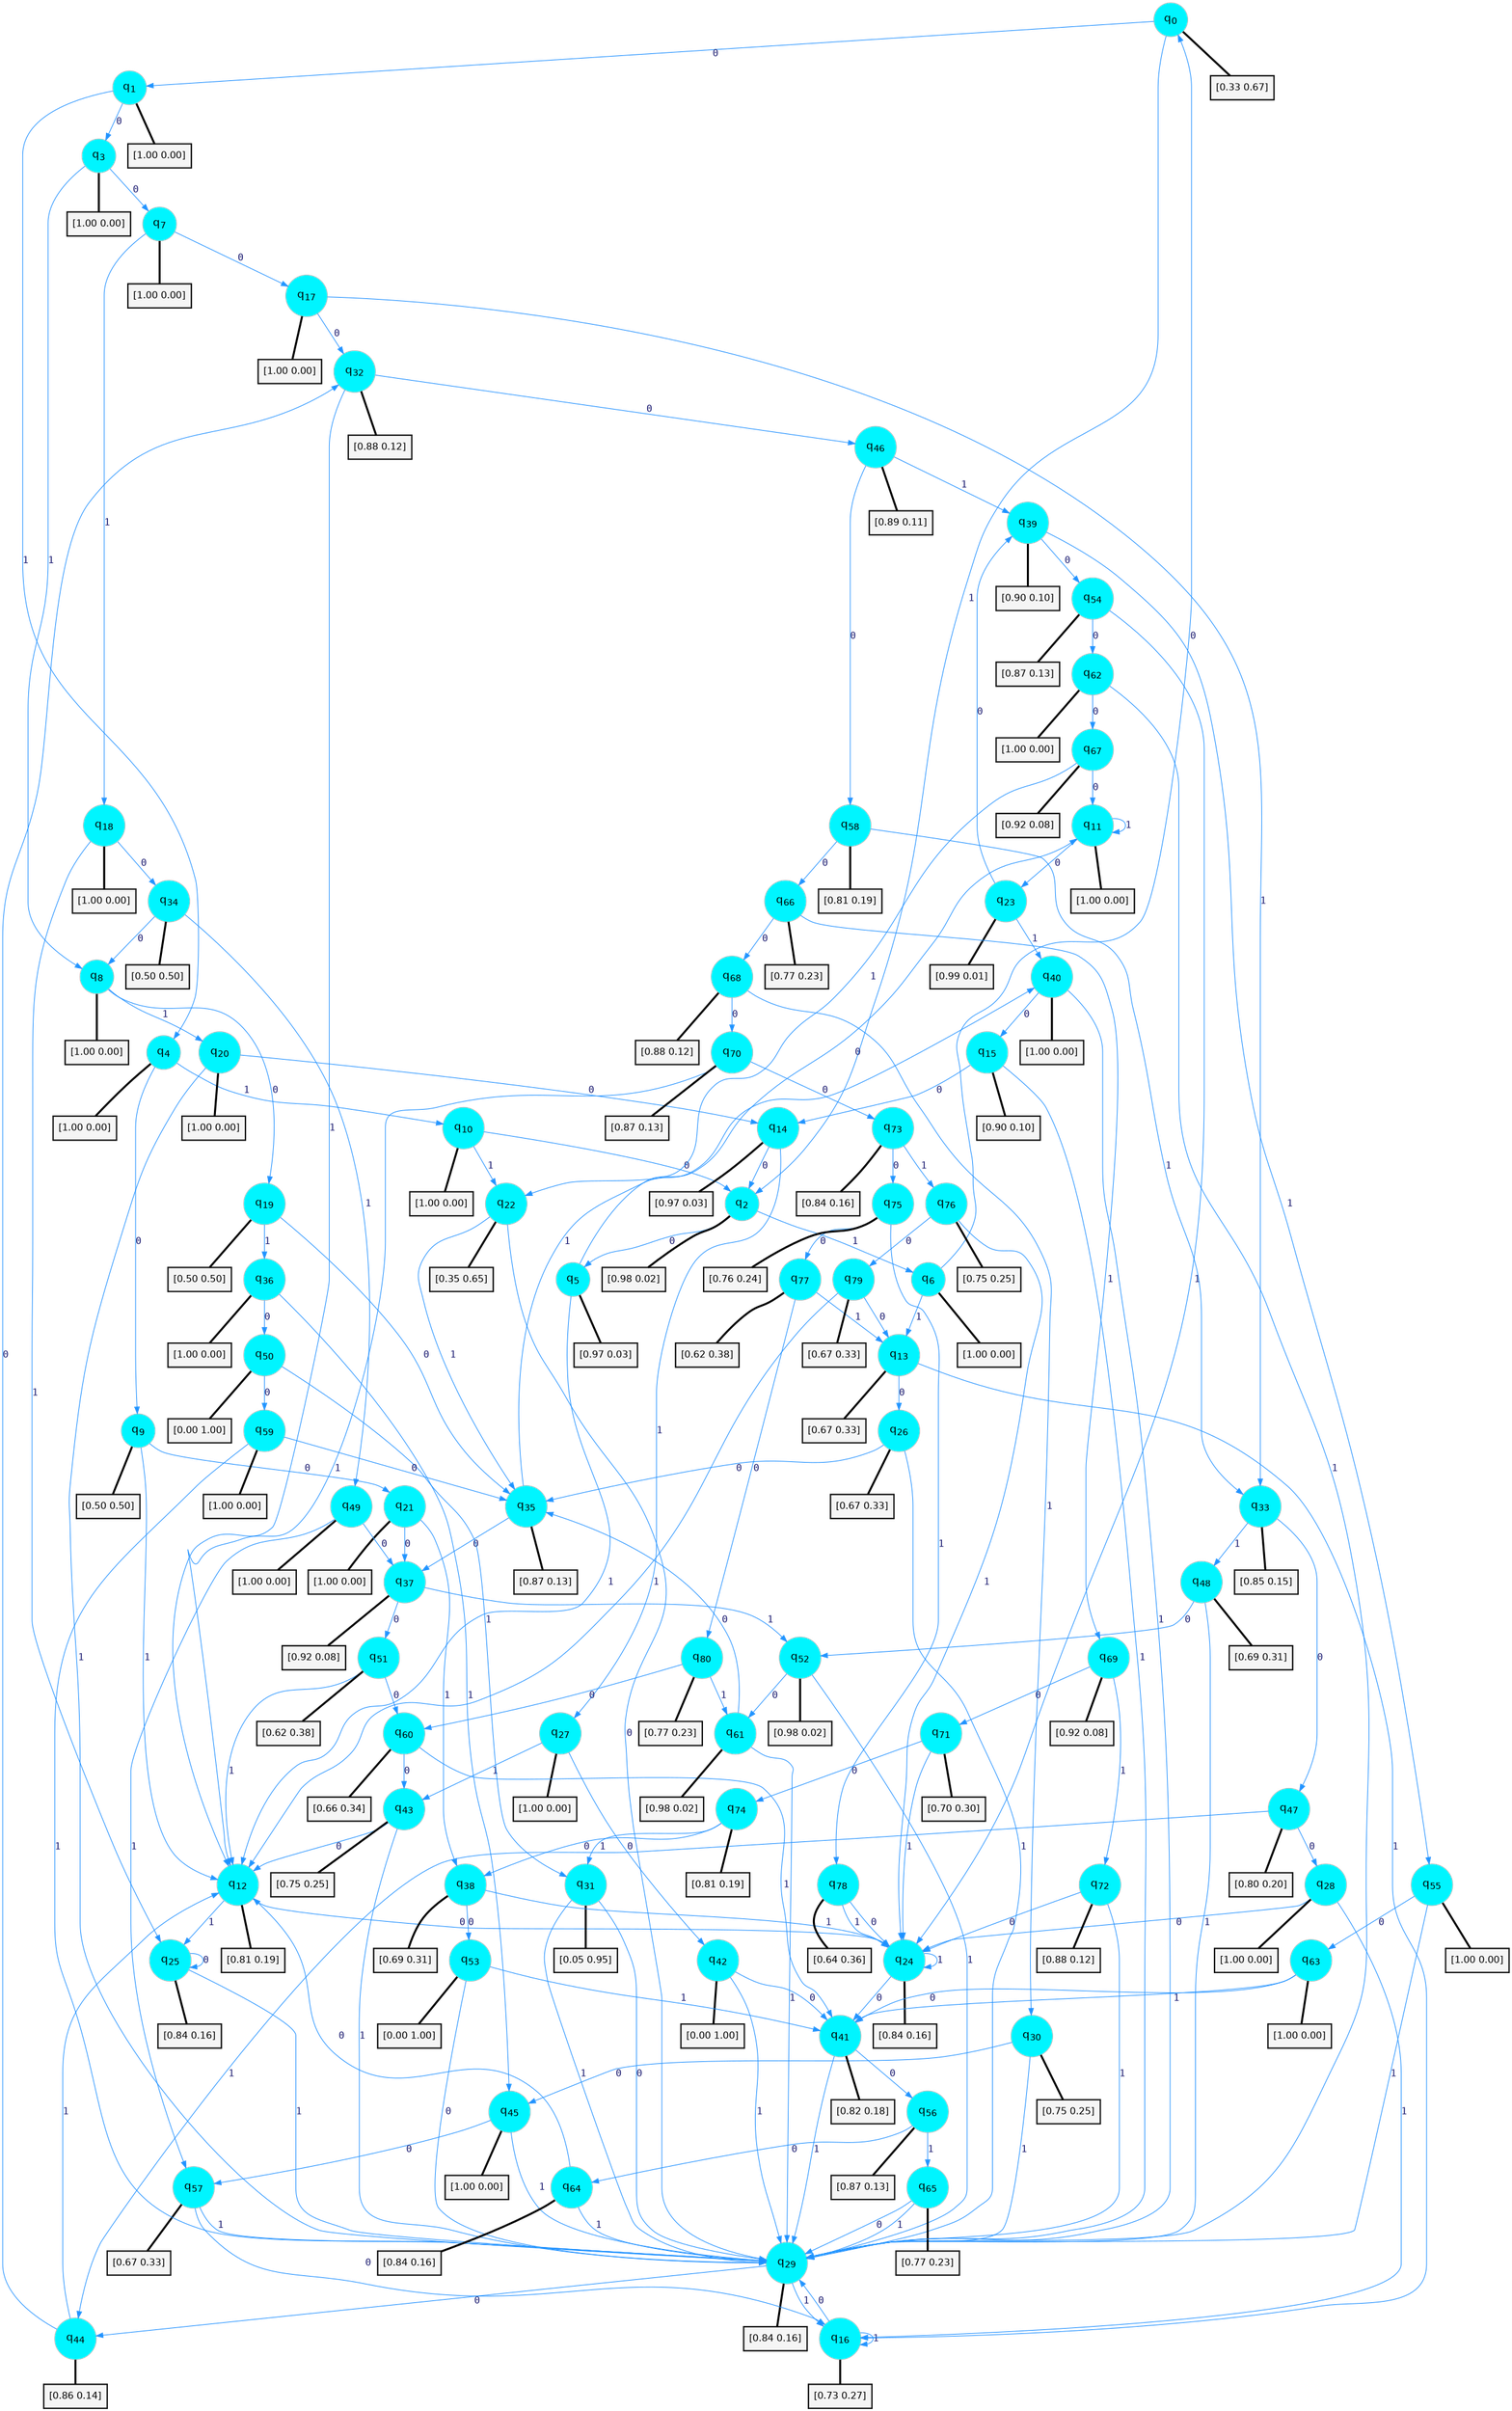 digraph G {
graph [
bgcolor=transparent, dpi=300, rankdir=TD, size="40,25"];
node [
color=gray, fillcolor=turquoise1, fontcolor=black, fontname=Helvetica, fontsize=16, fontweight=bold, shape=circle, style=filled];
edge [
arrowsize=1, color=dodgerblue1, fontcolor=midnightblue, fontname=courier, fontweight=bold, penwidth=1, style=solid, weight=20];
0[label=<q<SUB>0</SUB>>];
1[label=<q<SUB>1</SUB>>];
2[label=<q<SUB>2</SUB>>];
3[label=<q<SUB>3</SUB>>];
4[label=<q<SUB>4</SUB>>];
5[label=<q<SUB>5</SUB>>];
6[label=<q<SUB>6</SUB>>];
7[label=<q<SUB>7</SUB>>];
8[label=<q<SUB>8</SUB>>];
9[label=<q<SUB>9</SUB>>];
10[label=<q<SUB>10</SUB>>];
11[label=<q<SUB>11</SUB>>];
12[label=<q<SUB>12</SUB>>];
13[label=<q<SUB>13</SUB>>];
14[label=<q<SUB>14</SUB>>];
15[label=<q<SUB>15</SUB>>];
16[label=<q<SUB>16</SUB>>];
17[label=<q<SUB>17</SUB>>];
18[label=<q<SUB>18</SUB>>];
19[label=<q<SUB>19</SUB>>];
20[label=<q<SUB>20</SUB>>];
21[label=<q<SUB>21</SUB>>];
22[label=<q<SUB>22</SUB>>];
23[label=<q<SUB>23</SUB>>];
24[label=<q<SUB>24</SUB>>];
25[label=<q<SUB>25</SUB>>];
26[label=<q<SUB>26</SUB>>];
27[label=<q<SUB>27</SUB>>];
28[label=<q<SUB>28</SUB>>];
29[label=<q<SUB>29</SUB>>];
30[label=<q<SUB>30</SUB>>];
31[label=<q<SUB>31</SUB>>];
32[label=<q<SUB>32</SUB>>];
33[label=<q<SUB>33</SUB>>];
34[label=<q<SUB>34</SUB>>];
35[label=<q<SUB>35</SUB>>];
36[label=<q<SUB>36</SUB>>];
37[label=<q<SUB>37</SUB>>];
38[label=<q<SUB>38</SUB>>];
39[label=<q<SUB>39</SUB>>];
40[label=<q<SUB>40</SUB>>];
41[label=<q<SUB>41</SUB>>];
42[label=<q<SUB>42</SUB>>];
43[label=<q<SUB>43</SUB>>];
44[label=<q<SUB>44</SUB>>];
45[label=<q<SUB>45</SUB>>];
46[label=<q<SUB>46</SUB>>];
47[label=<q<SUB>47</SUB>>];
48[label=<q<SUB>48</SUB>>];
49[label=<q<SUB>49</SUB>>];
50[label=<q<SUB>50</SUB>>];
51[label=<q<SUB>51</SUB>>];
52[label=<q<SUB>52</SUB>>];
53[label=<q<SUB>53</SUB>>];
54[label=<q<SUB>54</SUB>>];
55[label=<q<SUB>55</SUB>>];
56[label=<q<SUB>56</SUB>>];
57[label=<q<SUB>57</SUB>>];
58[label=<q<SUB>58</SUB>>];
59[label=<q<SUB>59</SUB>>];
60[label=<q<SUB>60</SUB>>];
61[label=<q<SUB>61</SUB>>];
62[label=<q<SUB>62</SUB>>];
63[label=<q<SUB>63</SUB>>];
64[label=<q<SUB>64</SUB>>];
65[label=<q<SUB>65</SUB>>];
66[label=<q<SUB>66</SUB>>];
67[label=<q<SUB>67</SUB>>];
68[label=<q<SUB>68</SUB>>];
69[label=<q<SUB>69</SUB>>];
70[label=<q<SUB>70</SUB>>];
71[label=<q<SUB>71</SUB>>];
72[label=<q<SUB>72</SUB>>];
73[label=<q<SUB>73</SUB>>];
74[label=<q<SUB>74</SUB>>];
75[label=<q<SUB>75</SUB>>];
76[label=<q<SUB>76</SUB>>];
77[label=<q<SUB>77</SUB>>];
78[label=<q<SUB>78</SUB>>];
79[label=<q<SUB>79</SUB>>];
80[label=<q<SUB>80</SUB>>];
81[label="[0.33 0.67]", shape=box,fontcolor=black, fontname=Helvetica, fontsize=14, penwidth=2, fillcolor=whitesmoke,color=black];
82[label="[1.00 0.00]", shape=box,fontcolor=black, fontname=Helvetica, fontsize=14, penwidth=2, fillcolor=whitesmoke,color=black];
83[label="[0.98 0.02]", shape=box,fontcolor=black, fontname=Helvetica, fontsize=14, penwidth=2, fillcolor=whitesmoke,color=black];
84[label="[1.00 0.00]", shape=box,fontcolor=black, fontname=Helvetica, fontsize=14, penwidth=2, fillcolor=whitesmoke,color=black];
85[label="[1.00 0.00]", shape=box,fontcolor=black, fontname=Helvetica, fontsize=14, penwidth=2, fillcolor=whitesmoke,color=black];
86[label="[0.97 0.03]", shape=box,fontcolor=black, fontname=Helvetica, fontsize=14, penwidth=2, fillcolor=whitesmoke,color=black];
87[label="[1.00 0.00]", shape=box,fontcolor=black, fontname=Helvetica, fontsize=14, penwidth=2, fillcolor=whitesmoke,color=black];
88[label="[1.00 0.00]", shape=box,fontcolor=black, fontname=Helvetica, fontsize=14, penwidth=2, fillcolor=whitesmoke,color=black];
89[label="[1.00 0.00]", shape=box,fontcolor=black, fontname=Helvetica, fontsize=14, penwidth=2, fillcolor=whitesmoke,color=black];
90[label="[0.50 0.50]", shape=box,fontcolor=black, fontname=Helvetica, fontsize=14, penwidth=2, fillcolor=whitesmoke,color=black];
91[label="[1.00 0.00]", shape=box,fontcolor=black, fontname=Helvetica, fontsize=14, penwidth=2, fillcolor=whitesmoke,color=black];
92[label="[1.00 0.00]", shape=box,fontcolor=black, fontname=Helvetica, fontsize=14, penwidth=2, fillcolor=whitesmoke,color=black];
93[label="[0.81 0.19]", shape=box,fontcolor=black, fontname=Helvetica, fontsize=14, penwidth=2, fillcolor=whitesmoke,color=black];
94[label="[0.67 0.33]", shape=box,fontcolor=black, fontname=Helvetica, fontsize=14, penwidth=2, fillcolor=whitesmoke,color=black];
95[label="[0.97 0.03]", shape=box,fontcolor=black, fontname=Helvetica, fontsize=14, penwidth=2, fillcolor=whitesmoke,color=black];
96[label="[0.90 0.10]", shape=box,fontcolor=black, fontname=Helvetica, fontsize=14, penwidth=2, fillcolor=whitesmoke,color=black];
97[label="[0.73 0.27]", shape=box,fontcolor=black, fontname=Helvetica, fontsize=14, penwidth=2, fillcolor=whitesmoke,color=black];
98[label="[1.00 0.00]", shape=box,fontcolor=black, fontname=Helvetica, fontsize=14, penwidth=2, fillcolor=whitesmoke,color=black];
99[label="[1.00 0.00]", shape=box,fontcolor=black, fontname=Helvetica, fontsize=14, penwidth=2, fillcolor=whitesmoke,color=black];
100[label="[0.50 0.50]", shape=box,fontcolor=black, fontname=Helvetica, fontsize=14, penwidth=2, fillcolor=whitesmoke,color=black];
101[label="[1.00 0.00]", shape=box,fontcolor=black, fontname=Helvetica, fontsize=14, penwidth=2, fillcolor=whitesmoke,color=black];
102[label="[1.00 0.00]", shape=box,fontcolor=black, fontname=Helvetica, fontsize=14, penwidth=2, fillcolor=whitesmoke,color=black];
103[label="[0.35 0.65]", shape=box,fontcolor=black, fontname=Helvetica, fontsize=14, penwidth=2, fillcolor=whitesmoke,color=black];
104[label="[0.99 0.01]", shape=box,fontcolor=black, fontname=Helvetica, fontsize=14, penwidth=2, fillcolor=whitesmoke,color=black];
105[label="[0.84 0.16]", shape=box,fontcolor=black, fontname=Helvetica, fontsize=14, penwidth=2, fillcolor=whitesmoke,color=black];
106[label="[0.84 0.16]", shape=box,fontcolor=black, fontname=Helvetica, fontsize=14, penwidth=2, fillcolor=whitesmoke,color=black];
107[label="[0.67 0.33]", shape=box,fontcolor=black, fontname=Helvetica, fontsize=14, penwidth=2, fillcolor=whitesmoke,color=black];
108[label="[1.00 0.00]", shape=box,fontcolor=black, fontname=Helvetica, fontsize=14, penwidth=2, fillcolor=whitesmoke,color=black];
109[label="[1.00 0.00]", shape=box,fontcolor=black, fontname=Helvetica, fontsize=14, penwidth=2, fillcolor=whitesmoke,color=black];
110[label="[0.84 0.16]", shape=box,fontcolor=black, fontname=Helvetica, fontsize=14, penwidth=2, fillcolor=whitesmoke,color=black];
111[label="[0.75 0.25]", shape=box,fontcolor=black, fontname=Helvetica, fontsize=14, penwidth=2, fillcolor=whitesmoke,color=black];
112[label="[0.05 0.95]", shape=box,fontcolor=black, fontname=Helvetica, fontsize=14, penwidth=2, fillcolor=whitesmoke,color=black];
113[label="[0.88 0.12]", shape=box,fontcolor=black, fontname=Helvetica, fontsize=14, penwidth=2, fillcolor=whitesmoke,color=black];
114[label="[0.85 0.15]", shape=box,fontcolor=black, fontname=Helvetica, fontsize=14, penwidth=2, fillcolor=whitesmoke,color=black];
115[label="[0.50 0.50]", shape=box,fontcolor=black, fontname=Helvetica, fontsize=14, penwidth=2, fillcolor=whitesmoke,color=black];
116[label="[0.87 0.13]", shape=box,fontcolor=black, fontname=Helvetica, fontsize=14, penwidth=2, fillcolor=whitesmoke,color=black];
117[label="[1.00 0.00]", shape=box,fontcolor=black, fontname=Helvetica, fontsize=14, penwidth=2, fillcolor=whitesmoke,color=black];
118[label="[0.92 0.08]", shape=box,fontcolor=black, fontname=Helvetica, fontsize=14, penwidth=2, fillcolor=whitesmoke,color=black];
119[label="[0.69 0.31]", shape=box,fontcolor=black, fontname=Helvetica, fontsize=14, penwidth=2, fillcolor=whitesmoke,color=black];
120[label="[0.90 0.10]", shape=box,fontcolor=black, fontname=Helvetica, fontsize=14, penwidth=2, fillcolor=whitesmoke,color=black];
121[label="[1.00 0.00]", shape=box,fontcolor=black, fontname=Helvetica, fontsize=14, penwidth=2, fillcolor=whitesmoke,color=black];
122[label="[0.82 0.18]", shape=box,fontcolor=black, fontname=Helvetica, fontsize=14, penwidth=2, fillcolor=whitesmoke,color=black];
123[label="[0.00 1.00]", shape=box,fontcolor=black, fontname=Helvetica, fontsize=14, penwidth=2, fillcolor=whitesmoke,color=black];
124[label="[0.75 0.25]", shape=box,fontcolor=black, fontname=Helvetica, fontsize=14, penwidth=2, fillcolor=whitesmoke,color=black];
125[label="[0.86 0.14]", shape=box,fontcolor=black, fontname=Helvetica, fontsize=14, penwidth=2, fillcolor=whitesmoke,color=black];
126[label="[1.00 0.00]", shape=box,fontcolor=black, fontname=Helvetica, fontsize=14, penwidth=2, fillcolor=whitesmoke,color=black];
127[label="[0.89 0.11]", shape=box,fontcolor=black, fontname=Helvetica, fontsize=14, penwidth=2, fillcolor=whitesmoke,color=black];
128[label="[0.80 0.20]", shape=box,fontcolor=black, fontname=Helvetica, fontsize=14, penwidth=2, fillcolor=whitesmoke,color=black];
129[label="[0.69 0.31]", shape=box,fontcolor=black, fontname=Helvetica, fontsize=14, penwidth=2, fillcolor=whitesmoke,color=black];
130[label="[1.00 0.00]", shape=box,fontcolor=black, fontname=Helvetica, fontsize=14, penwidth=2, fillcolor=whitesmoke,color=black];
131[label="[0.00 1.00]", shape=box,fontcolor=black, fontname=Helvetica, fontsize=14, penwidth=2, fillcolor=whitesmoke,color=black];
132[label="[0.62 0.38]", shape=box,fontcolor=black, fontname=Helvetica, fontsize=14, penwidth=2, fillcolor=whitesmoke,color=black];
133[label="[0.98 0.02]", shape=box,fontcolor=black, fontname=Helvetica, fontsize=14, penwidth=2, fillcolor=whitesmoke,color=black];
134[label="[0.00 1.00]", shape=box,fontcolor=black, fontname=Helvetica, fontsize=14, penwidth=2, fillcolor=whitesmoke,color=black];
135[label="[0.87 0.13]", shape=box,fontcolor=black, fontname=Helvetica, fontsize=14, penwidth=2, fillcolor=whitesmoke,color=black];
136[label="[1.00 0.00]", shape=box,fontcolor=black, fontname=Helvetica, fontsize=14, penwidth=2, fillcolor=whitesmoke,color=black];
137[label="[0.87 0.13]", shape=box,fontcolor=black, fontname=Helvetica, fontsize=14, penwidth=2, fillcolor=whitesmoke,color=black];
138[label="[0.67 0.33]", shape=box,fontcolor=black, fontname=Helvetica, fontsize=14, penwidth=2, fillcolor=whitesmoke,color=black];
139[label="[0.81 0.19]", shape=box,fontcolor=black, fontname=Helvetica, fontsize=14, penwidth=2, fillcolor=whitesmoke,color=black];
140[label="[1.00 0.00]", shape=box,fontcolor=black, fontname=Helvetica, fontsize=14, penwidth=2, fillcolor=whitesmoke,color=black];
141[label="[0.66 0.34]", shape=box,fontcolor=black, fontname=Helvetica, fontsize=14, penwidth=2, fillcolor=whitesmoke,color=black];
142[label="[0.98 0.02]", shape=box,fontcolor=black, fontname=Helvetica, fontsize=14, penwidth=2, fillcolor=whitesmoke,color=black];
143[label="[1.00 0.00]", shape=box,fontcolor=black, fontname=Helvetica, fontsize=14, penwidth=2, fillcolor=whitesmoke,color=black];
144[label="[1.00 0.00]", shape=box,fontcolor=black, fontname=Helvetica, fontsize=14, penwidth=2, fillcolor=whitesmoke,color=black];
145[label="[0.84 0.16]", shape=box,fontcolor=black, fontname=Helvetica, fontsize=14, penwidth=2, fillcolor=whitesmoke,color=black];
146[label="[0.77 0.23]", shape=box,fontcolor=black, fontname=Helvetica, fontsize=14, penwidth=2, fillcolor=whitesmoke,color=black];
147[label="[0.77 0.23]", shape=box,fontcolor=black, fontname=Helvetica, fontsize=14, penwidth=2, fillcolor=whitesmoke,color=black];
148[label="[0.92 0.08]", shape=box,fontcolor=black, fontname=Helvetica, fontsize=14, penwidth=2, fillcolor=whitesmoke,color=black];
149[label="[0.88 0.12]", shape=box,fontcolor=black, fontname=Helvetica, fontsize=14, penwidth=2, fillcolor=whitesmoke,color=black];
150[label="[0.92 0.08]", shape=box,fontcolor=black, fontname=Helvetica, fontsize=14, penwidth=2, fillcolor=whitesmoke,color=black];
151[label="[0.87 0.13]", shape=box,fontcolor=black, fontname=Helvetica, fontsize=14, penwidth=2, fillcolor=whitesmoke,color=black];
152[label="[0.70 0.30]", shape=box,fontcolor=black, fontname=Helvetica, fontsize=14, penwidth=2, fillcolor=whitesmoke,color=black];
153[label="[0.88 0.12]", shape=box,fontcolor=black, fontname=Helvetica, fontsize=14, penwidth=2, fillcolor=whitesmoke,color=black];
154[label="[0.84 0.16]", shape=box,fontcolor=black, fontname=Helvetica, fontsize=14, penwidth=2, fillcolor=whitesmoke,color=black];
155[label="[0.81 0.19]", shape=box,fontcolor=black, fontname=Helvetica, fontsize=14, penwidth=2, fillcolor=whitesmoke,color=black];
156[label="[0.76 0.24]", shape=box,fontcolor=black, fontname=Helvetica, fontsize=14, penwidth=2, fillcolor=whitesmoke,color=black];
157[label="[0.75 0.25]", shape=box,fontcolor=black, fontname=Helvetica, fontsize=14, penwidth=2, fillcolor=whitesmoke,color=black];
158[label="[0.62 0.38]", shape=box,fontcolor=black, fontname=Helvetica, fontsize=14, penwidth=2, fillcolor=whitesmoke,color=black];
159[label="[0.64 0.36]", shape=box,fontcolor=black, fontname=Helvetica, fontsize=14, penwidth=2, fillcolor=whitesmoke,color=black];
160[label="[0.67 0.33]", shape=box,fontcolor=black, fontname=Helvetica, fontsize=14, penwidth=2, fillcolor=whitesmoke,color=black];
161[label="[0.77 0.23]", shape=box,fontcolor=black, fontname=Helvetica, fontsize=14, penwidth=2, fillcolor=whitesmoke,color=black];
0->1 [label=0];
0->2 [label=1];
0->81 [arrowhead=none, penwidth=3,color=black];
1->3 [label=0];
1->4 [label=1];
1->82 [arrowhead=none, penwidth=3,color=black];
2->5 [label=0];
2->6 [label=1];
2->83 [arrowhead=none, penwidth=3,color=black];
3->7 [label=0];
3->8 [label=1];
3->84 [arrowhead=none, penwidth=3,color=black];
4->9 [label=0];
4->10 [label=1];
4->85 [arrowhead=none, penwidth=3,color=black];
5->11 [label=0];
5->12 [label=1];
5->86 [arrowhead=none, penwidth=3,color=black];
6->0 [label=0];
6->13 [label=1];
6->87 [arrowhead=none, penwidth=3,color=black];
7->17 [label=0];
7->18 [label=1];
7->88 [arrowhead=none, penwidth=3,color=black];
8->19 [label=0];
8->20 [label=1];
8->89 [arrowhead=none, penwidth=3,color=black];
9->21 [label=0];
9->12 [label=1];
9->90 [arrowhead=none, penwidth=3,color=black];
10->2 [label=0];
10->22 [label=1];
10->91 [arrowhead=none, penwidth=3,color=black];
11->23 [label=0];
11->11 [label=1];
11->92 [arrowhead=none, penwidth=3,color=black];
12->24 [label=0];
12->25 [label=1];
12->93 [arrowhead=none, penwidth=3,color=black];
13->26 [label=0];
13->16 [label=1];
13->94 [arrowhead=none, penwidth=3,color=black];
14->2 [label=0];
14->27 [label=1];
14->95 [arrowhead=none, penwidth=3,color=black];
15->14 [label=0];
15->29 [label=1];
15->96 [arrowhead=none, penwidth=3,color=black];
16->29 [label=0];
16->16 [label=1];
16->97 [arrowhead=none, penwidth=3,color=black];
17->32 [label=0];
17->33 [label=1];
17->98 [arrowhead=none, penwidth=3,color=black];
18->34 [label=0];
18->25 [label=1];
18->99 [arrowhead=none, penwidth=3,color=black];
19->35 [label=0];
19->36 [label=1];
19->100 [arrowhead=none, penwidth=3,color=black];
20->14 [label=0];
20->29 [label=1];
20->101 [arrowhead=none, penwidth=3,color=black];
21->37 [label=0];
21->38 [label=1];
21->102 [arrowhead=none, penwidth=3,color=black];
22->29 [label=0];
22->35 [label=1];
22->103 [arrowhead=none, penwidth=3,color=black];
23->39 [label=0];
23->40 [label=1];
23->104 [arrowhead=none, penwidth=3,color=black];
24->41 [label=0];
24->24 [label=1];
24->105 [arrowhead=none, penwidth=3,color=black];
25->25 [label=0];
25->29 [label=1];
25->106 [arrowhead=none, penwidth=3,color=black];
26->35 [label=0];
26->29 [label=1];
26->107 [arrowhead=none, penwidth=3,color=black];
27->42 [label=0];
27->43 [label=1];
27->108 [arrowhead=none, penwidth=3,color=black];
28->24 [label=0];
28->16 [label=1];
28->109 [arrowhead=none, penwidth=3,color=black];
29->44 [label=0];
29->16 [label=1];
29->110 [arrowhead=none, penwidth=3,color=black];
30->45 [label=0];
30->29 [label=1];
30->111 [arrowhead=none, penwidth=3,color=black];
31->29 [label=0];
31->29 [label=1];
31->112 [arrowhead=none, penwidth=3,color=black];
32->46 [label=0];
32->12 [label=1];
32->113 [arrowhead=none, penwidth=3,color=black];
33->47 [label=0];
33->48 [label=1];
33->114 [arrowhead=none, penwidth=3,color=black];
34->8 [label=0];
34->49 [label=1];
34->115 [arrowhead=none, penwidth=3,color=black];
35->37 [label=0];
35->40 [label=1];
35->116 [arrowhead=none, penwidth=3,color=black];
36->50 [label=0];
36->45 [label=1];
36->117 [arrowhead=none, penwidth=3,color=black];
37->51 [label=0];
37->52 [label=1];
37->118 [arrowhead=none, penwidth=3,color=black];
38->53 [label=0];
38->24 [label=1];
38->119 [arrowhead=none, penwidth=3,color=black];
39->54 [label=0];
39->55 [label=1];
39->120 [arrowhead=none, penwidth=3,color=black];
40->15 [label=0];
40->29 [label=1];
40->121 [arrowhead=none, penwidth=3,color=black];
41->56 [label=0];
41->29 [label=1];
41->122 [arrowhead=none, penwidth=3,color=black];
42->41 [label=0];
42->29 [label=1];
42->123 [arrowhead=none, penwidth=3,color=black];
43->12 [label=0];
43->29 [label=1];
43->124 [arrowhead=none, penwidth=3,color=black];
44->32 [label=0];
44->12 [label=1];
44->125 [arrowhead=none, penwidth=3,color=black];
45->57 [label=0];
45->29 [label=1];
45->126 [arrowhead=none, penwidth=3,color=black];
46->58 [label=0];
46->39 [label=1];
46->127 [arrowhead=none, penwidth=3,color=black];
47->28 [label=0];
47->44 [label=1];
47->128 [arrowhead=none, penwidth=3,color=black];
48->52 [label=0];
48->29 [label=1];
48->129 [arrowhead=none, penwidth=3,color=black];
49->37 [label=0];
49->57 [label=1];
49->130 [arrowhead=none, penwidth=3,color=black];
50->59 [label=0];
50->31 [label=1];
50->131 [arrowhead=none, penwidth=3,color=black];
51->60 [label=0];
51->12 [label=1];
51->132 [arrowhead=none, penwidth=3,color=black];
52->61 [label=0];
52->29 [label=1];
52->133 [arrowhead=none, penwidth=3,color=black];
53->29 [label=0];
53->41 [label=1];
53->134 [arrowhead=none, penwidth=3,color=black];
54->62 [label=0];
54->24 [label=1];
54->135 [arrowhead=none, penwidth=3,color=black];
55->63 [label=0];
55->29 [label=1];
55->136 [arrowhead=none, penwidth=3,color=black];
56->64 [label=0];
56->65 [label=1];
56->137 [arrowhead=none, penwidth=3,color=black];
57->16 [label=0];
57->29 [label=1];
57->138 [arrowhead=none, penwidth=3,color=black];
58->66 [label=0];
58->33 [label=1];
58->139 [arrowhead=none, penwidth=3,color=black];
59->35 [label=0];
59->29 [label=1];
59->140 [arrowhead=none, penwidth=3,color=black];
60->43 [label=0];
60->41 [label=1];
60->141 [arrowhead=none, penwidth=3,color=black];
61->35 [label=0];
61->29 [label=1];
61->142 [arrowhead=none, penwidth=3,color=black];
62->67 [label=0];
62->29 [label=1];
62->143 [arrowhead=none, penwidth=3,color=black];
63->41 [label=0];
63->41 [label=1];
63->144 [arrowhead=none, penwidth=3,color=black];
64->12 [label=0];
64->29 [label=1];
64->145 [arrowhead=none, penwidth=3,color=black];
65->29 [label=0];
65->29 [label=1];
65->146 [arrowhead=none, penwidth=3,color=black];
66->68 [label=0];
66->69 [label=1];
66->147 [arrowhead=none, penwidth=3,color=black];
67->11 [label=0];
67->22 [label=1];
67->148 [arrowhead=none, penwidth=3,color=black];
68->70 [label=0];
68->30 [label=1];
68->149 [arrowhead=none, penwidth=3,color=black];
69->71 [label=0];
69->72 [label=1];
69->150 [arrowhead=none, penwidth=3,color=black];
70->73 [label=0];
70->12 [label=1];
70->151 [arrowhead=none, penwidth=3,color=black];
71->74 [label=0];
71->24 [label=1];
71->152 [arrowhead=none, penwidth=3,color=black];
72->24 [label=0];
72->29 [label=1];
72->153 [arrowhead=none, penwidth=3,color=black];
73->75 [label=0];
73->76 [label=1];
73->154 [arrowhead=none, penwidth=3,color=black];
74->38 [label=0];
74->31 [label=1];
74->155 [arrowhead=none, penwidth=3,color=black];
75->77 [label=0];
75->78 [label=1];
75->156 [arrowhead=none, penwidth=3,color=black];
76->79 [label=0];
76->24 [label=1];
76->157 [arrowhead=none, penwidth=3,color=black];
77->80 [label=0];
77->13 [label=1];
77->158 [arrowhead=none, penwidth=3,color=black];
78->24 [label=0];
78->24 [label=1];
78->159 [arrowhead=none, penwidth=3,color=black];
79->13 [label=0];
79->12 [label=1];
79->160 [arrowhead=none, penwidth=3,color=black];
80->60 [label=0];
80->61 [label=1];
80->161 [arrowhead=none, penwidth=3,color=black];
}
